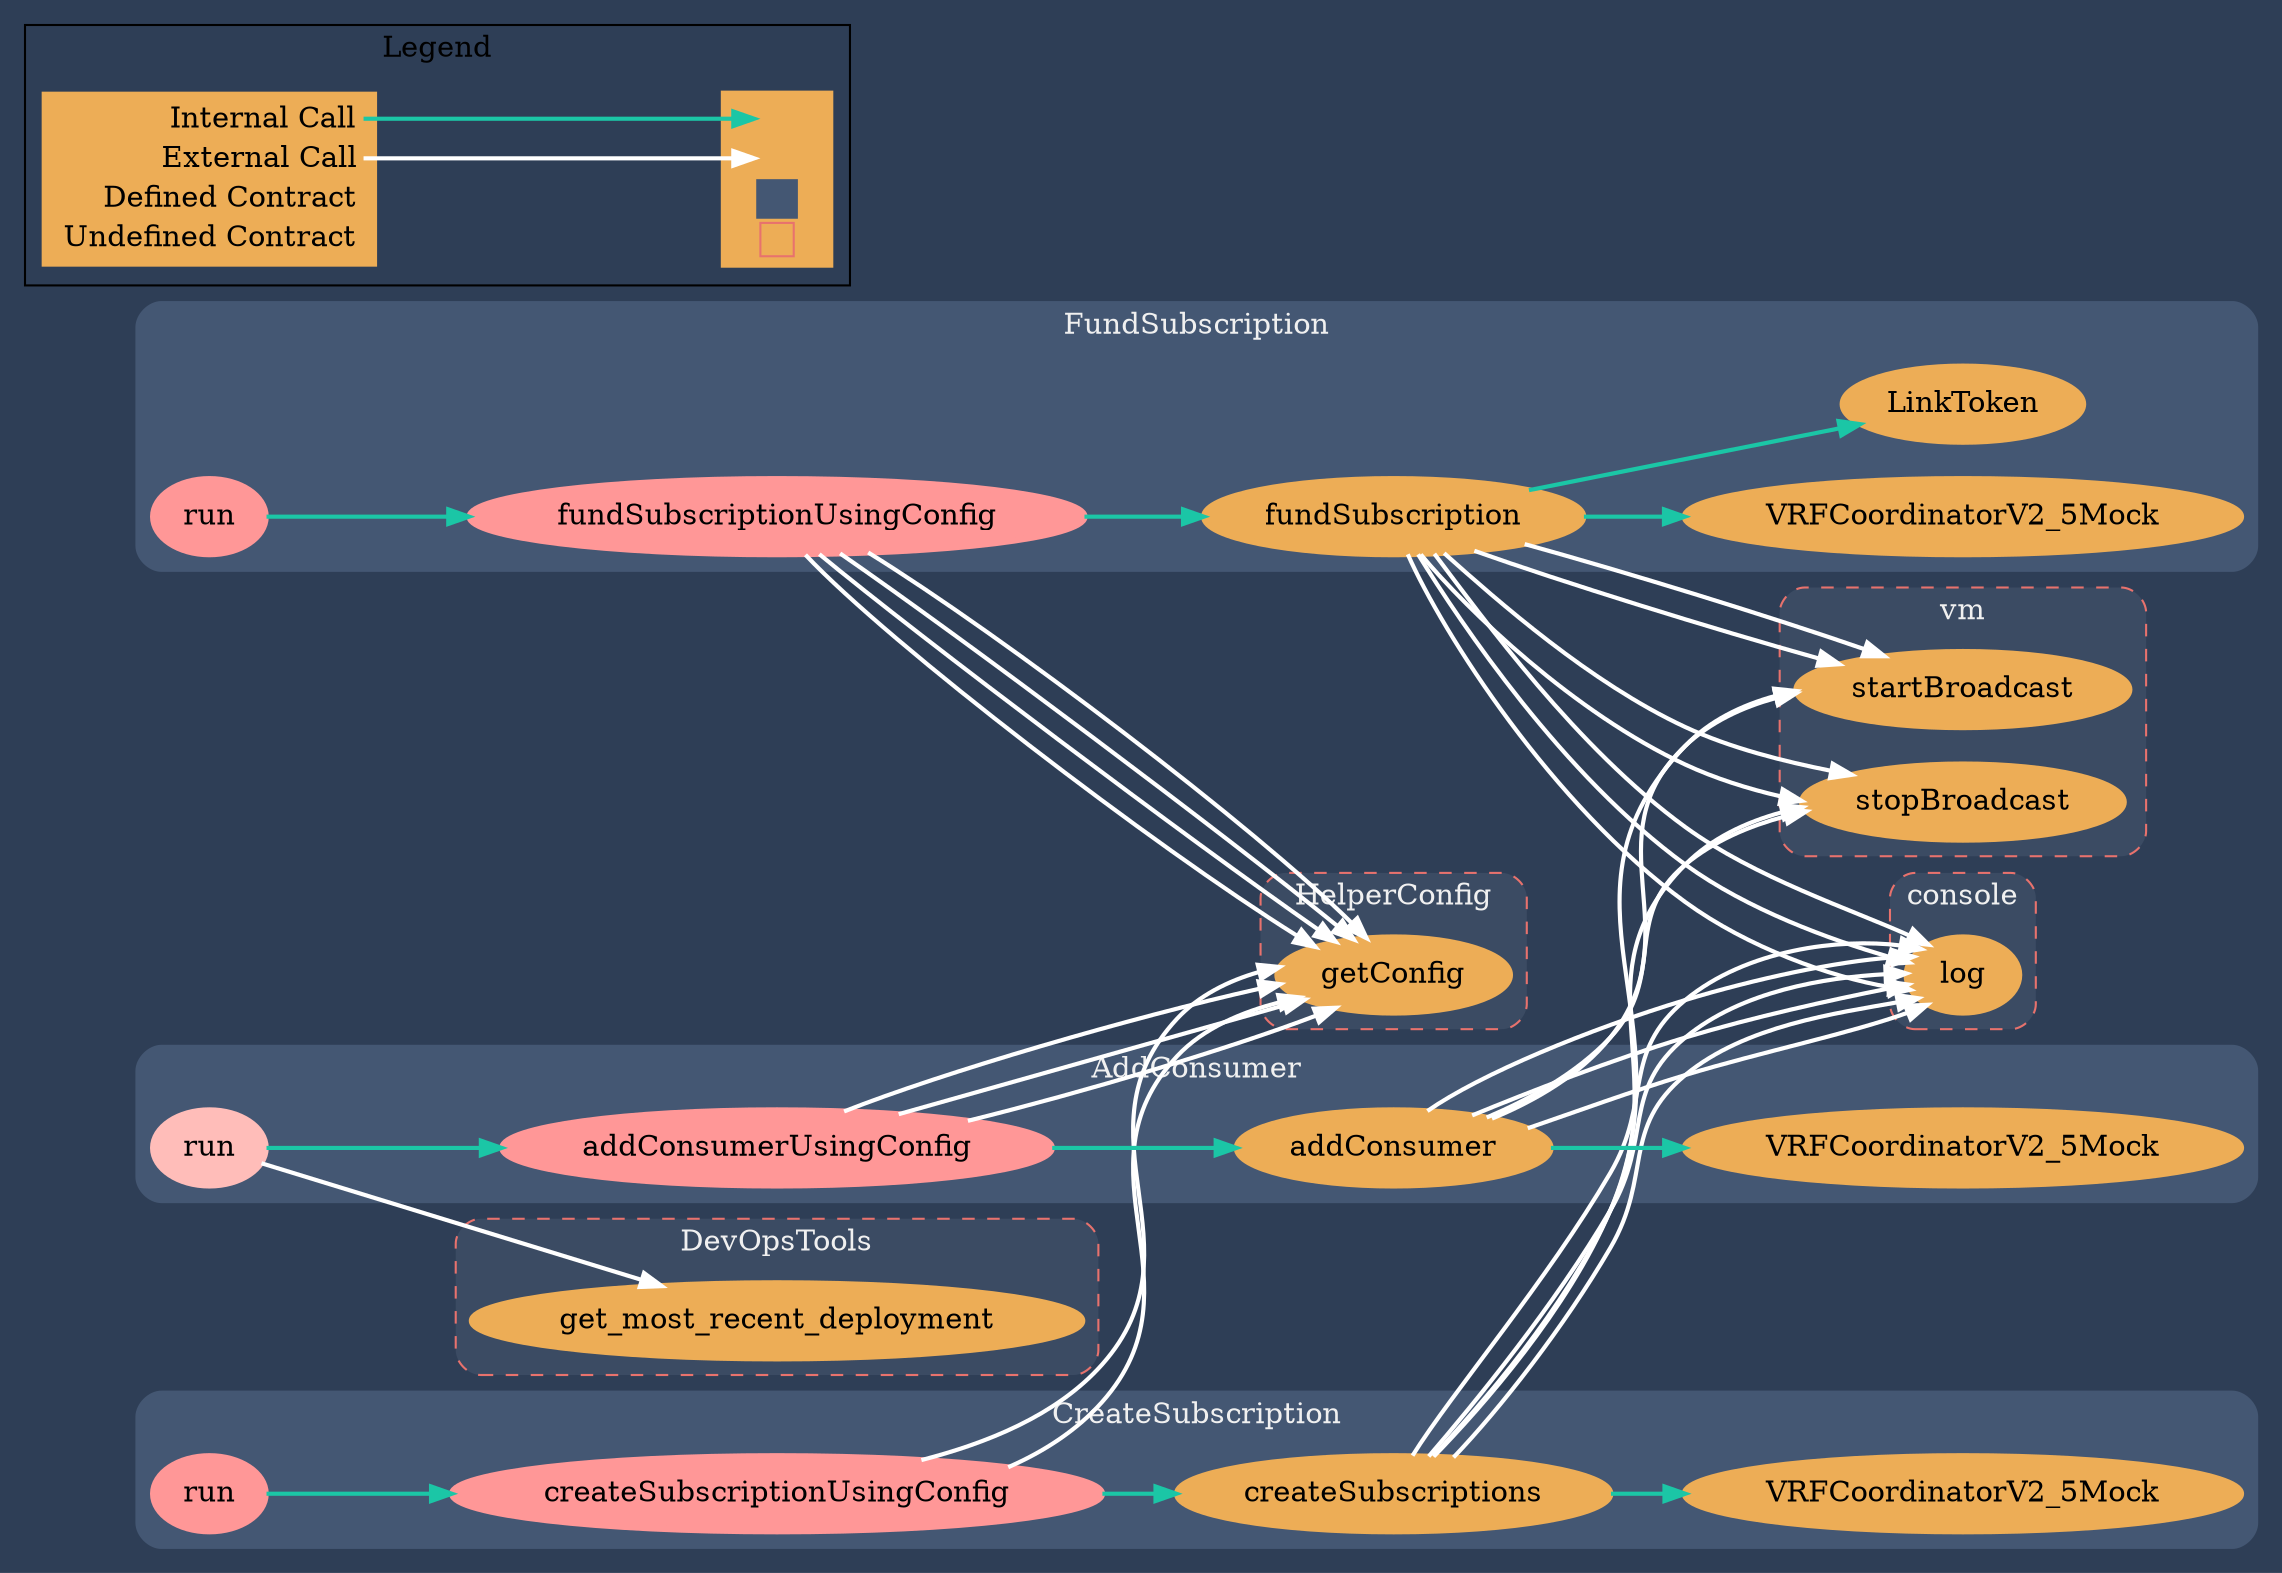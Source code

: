 digraph G {
    graph [ratio = "auto"; page = "100"; compound = true; bgcolor = "#2e3e56";];
    node [style = "filled"; fillcolor = "#edad56"; color = "#edad56"; penwidth = 3;];
    edge [color = "#fcfcfc"; penwidth = 2; fontname = "helvetica Neue Ultra Light";];
    subgraph "clusterCreateSubscription" {
        graph [label = "CreateSubscription"; color = "#445773"; fontcolor = "#f0f0f0"; style = "rounded"; bgcolor = "#445773";];
        "CreateSubscription.createSubscriptionUsingConfig" [label = "createSubscriptionUsingConfig";color = "#FF9797";fillcolor = "#FF9797";];
        "CreateSubscription.createSubscriptions" [label = "createSubscriptions";];
        "CreateSubscription.run" [label = "run";color = "#FF9797";fillcolor = "#FF9797";];
        "CreateSubscription.VRFCoordinatorV2_5Mock" [label = "VRFCoordinatorV2_5Mock";];
    }
    
    subgraph "clusterFundSubscription" {
        graph [label = "FundSubscription"; color = "#445773"; fontcolor = "#f0f0f0"; style = "rounded"; bgcolor = "#445773";];
        "FundSubscription.fundSubscriptionUsingConfig" [label = "fundSubscriptionUsingConfig";color = "#FF9797";fillcolor = "#FF9797";];
        "FundSubscription.fundSubscription" [label = "fundSubscription";];
        "FundSubscription.run" [label = "run";color = "#FF9797";fillcolor = "#FF9797";];
        "FundSubscription.VRFCoordinatorV2_5Mock" [label = "VRFCoordinatorV2_5Mock";];
        "FundSubscription.LinkToken" [label = "LinkToken";];
    }
    
    subgraph "clusterAddConsumer" {
        graph [label = "AddConsumer"; color = "#445773"; fontcolor = "#f0f0f0"; style = "rounded"; bgcolor = "#445773";];
        "AddConsumer.addConsumerUsingConfig" [label = "addConsumerUsingConfig";color = "#FF9797";fillcolor = "#FF9797";];
        "AddConsumer.addConsumer" [label = "addConsumer";];
        "AddConsumer.run" [label = "run";color = "#ffbdb9";fillcolor = "#ffbdb9";];
        "AddConsumer.VRFCoordinatorV2_5Mock" [label = "VRFCoordinatorV2_5Mock";];
    }
    
    subgraph "clusterHelperConfig" {
        graph [label = "HelperConfig"; color = "#e8726d"; fontcolor = "#f0f0f0"; style = "rounded,dashed"; bgcolor = "#3b4b63";];
        "HelperConfig.getConfig" [label = "getConfig";];
    }
    
    subgraph "clusterconsole" {
        graph [label = "console"; color = "#e8726d"; fontcolor = "#f0f0f0"; style = "rounded,dashed"; bgcolor = "#3b4b63";];
        "console.log" [label = "log";];
    }
    
    subgraph "clustervm" {
        graph [label = "vm"; color = "#e8726d"; fontcolor = "#f0f0f0"; style = "rounded,dashed"; bgcolor = "#3b4b63";];
        "vm.startBroadcast" [label = "startBroadcast";];
        "vm.stopBroadcast" [label = "stopBroadcast";];
    }
    
    subgraph "clusterDevOpsTools" {
        graph [label = "DevOpsTools"; color = "#e8726d"; fontcolor = "#f0f0f0"; style = "rounded,dashed"; bgcolor = "#3b4b63";];
        "DevOpsTools.get_most_recent_deployment" [label = "get_most_recent_deployment";];
    }
    
    "CreateSubscription.createSubscriptionUsingConfig";
    "HelperConfig.getConfig";
    "CreateSubscription.createSubscriptions";
    "console.log";
    "vm.startBroadcast";
    "CreateSubscription.VRFCoordinatorV2_5Mock";
    "vm.stopBroadcast";
    "CreateSubscription.run";
    "FundSubscription.fundSubscriptionUsingConfig";
    "FundSubscription.fundSubscription";
    "FundSubscription.VRFCoordinatorV2_5Mock";
    "FundSubscription.LinkToken";
    "FundSubscription.run";
    "AddConsumer.addConsumerUsingConfig";
    "AddConsumer.addConsumer";
    "AddConsumer.VRFCoordinatorV2_5Mock";
    "AddConsumer.run";
    "DevOpsTools.get_most_recent_deployment";
    "CreateSubscription.createSubscriptionUsingConfig" -> "HelperConfig.getConfig" [color = "white";];
    "CreateSubscription.createSubscriptionUsingConfig" -> "HelperConfig.getConfig" [color = "white";];
    "CreateSubscription.createSubscriptionUsingConfig" -> "CreateSubscription.createSubscriptions" [color = "#1bc6a6";];
    "CreateSubscription.createSubscriptions" -> "console.log" [color = "white";];
    "CreateSubscription.createSubscriptions" -> "vm.startBroadcast" [color = "white";];
    "CreateSubscription.createSubscriptions" -> "CreateSubscription.VRFCoordinatorV2_5Mock" [color = "#1bc6a6";];
    "CreateSubscription.createSubscriptions" -> "vm.stopBroadcast" [color = "white";];
    "CreateSubscription.createSubscriptions" -> "console.log" [color = "white";];
    "CreateSubscription.createSubscriptions" -> "console.log" [color = "white";];
    "CreateSubscription.run" -> "CreateSubscription.createSubscriptionUsingConfig" [color = "#1bc6a6";];
    "FundSubscription.fundSubscriptionUsingConfig" -> "HelperConfig.getConfig" [color = "white";];
    "FundSubscription.fundSubscriptionUsingConfig" -> "HelperConfig.getConfig" [color = "white";];
    "FundSubscription.fundSubscriptionUsingConfig" -> "HelperConfig.getConfig" [color = "white";];
    "FundSubscription.fundSubscriptionUsingConfig" -> "HelperConfig.getConfig" [color = "white";];
    "FundSubscription.fundSubscriptionUsingConfig" -> "FundSubscription.fundSubscription" [color = "#1bc6a6";];
    "FundSubscription.fundSubscription" -> "console.log" [color = "white";];
    "FundSubscription.fundSubscription" -> "console.log" [color = "white";];
    "FundSubscription.fundSubscription" -> "console.log" [color = "white";];
    "FundSubscription.fundSubscription" -> "vm.startBroadcast" [color = "white";];
    "FundSubscription.fundSubscription" -> "FundSubscription.VRFCoordinatorV2_5Mock" [color = "#1bc6a6";];
    "FundSubscription.fundSubscription" -> "vm.stopBroadcast" [color = "white";];
    "FundSubscription.fundSubscription" -> "vm.startBroadcast" [color = "white";];
    "FundSubscription.fundSubscription" -> "FundSubscription.LinkToken" [color = "#1bc6a6";];
    "FundSubscription.fundSubscription" -> "vm.stopBroadcast" [color = "white";];
    "FundSubscription.run" -> "FundSubscription.fundSubscriptionUsingConfig" [color = "#1bc6a6";];
    "AddConsumer.addConsumerUsingConfig" -> "HelperConfig.getConfig" [color = "white";];
    "AddConsumer.addConsumerUsingConfig" -> "HelperConfig.getConfig" [color = "white";];
    "AddConsumer.addConsumerUsingConfig" -> "HelperConfig.getConfig" [color = "white";];
    "AddConsumer.addConsumerUsingConfig" -> "AddConsumer.addConsumer" [color = "#1bc6a6";];
    "AddConsumer.addConsumer" -> "console.log" [color = "white";];
    "AddConsumer.addConsumer" -> "console.log" [color = "white";];
    "AddConsumer.addConsumer" -> "console.log" [color = "white";];
    "AddConsumer.addConsumer" -> "vm.startBroadcast" [color = "white";];
    "AddConsumer.addConsumer" -> "AddConsumer.VRFCoordinatorV2_5Mock" [color = "#1bc6a6";];
    "AddConsumer.addConsumer" -> "vm.stopBroadcast" [color = "white";];
    "AddConsumer.run" -> "DevOpsTools.get_most_recent_deployment" [color = "white";];
    "AddConsumer.run" -> "AddConsumer.addConsumerUsingConfig" [color = "#1bc6a6";];
    
    
    rankdir = LR;
    node [shape = plaintext;];
    subgraph cluster_01 {
        label = "Legend";
        key [label = <<table border="0" cellpadding="2" cellspacing="0" cellborder="0">
            <tr><td align="right" port="i1">Internal Call</td></tr>
            <tr><td align="right" port="i2">External Call</td></tr>
            <tr><td align="right" port="i3">Defined Contract</td></tr>
            <tr><td align="right" port="i4">Undefined Contract</td></tr>
            </table>>;];
        key2 [label = <<table border="0" cellpadding="2" cellspacing="0" cellborder="0">
            <tr><td port="i1">&nbsp;&nbsp;&nbsp;</td></tr>
            <tr><td port="i2">&nbsp;&nbsp;&nbsp;</td></tr>
            <tr><td port="i3" bgcolor="#445773">&nbsp;&nbsp;&nbsp;</td></tr>
            <tr><td port="i4">
            <table border="1" cellborder="0" cellspacing="0" cellpadding="7" color="#e8726d">
            <tr>
            <td></td>
            </tr>
            </table>
            </td></tr>
            </table>>;];
        key:i1:e -> key2:i1:w [color = "#1bc6a6";];
        key:i2:e -> key2:i2:w [color = "white";];
    }
}